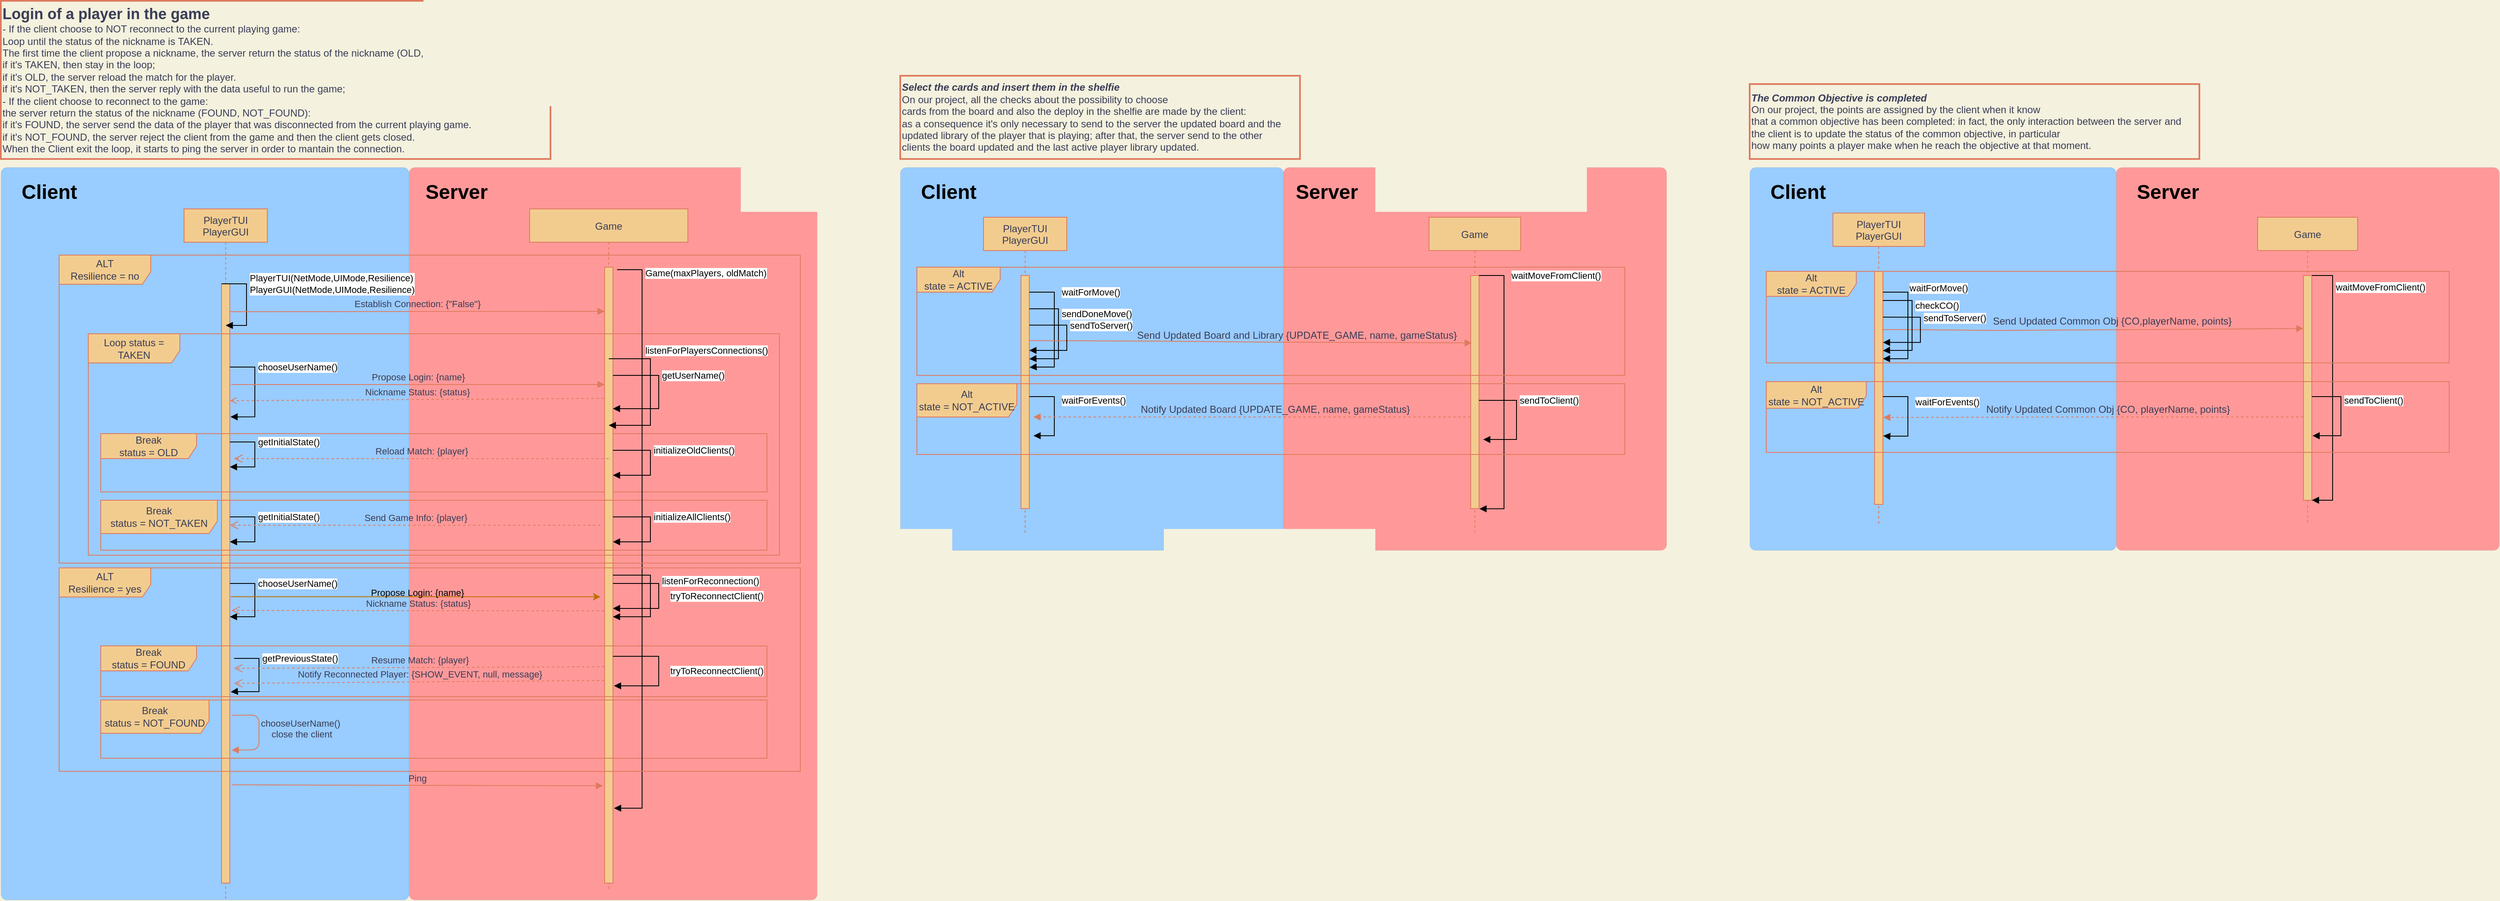 <mxfile version="20.8.16" type="device"><diagram id="kgpKYQtTHZ0yAKxKKP6v" name="Page-1"><mxGraphModel dx="1021" dy="600" grid="1" gridSize="10" guides="1" tooltips="1" connect="1" arrows="1" fold="1" page="1" pageScale="1" pageWidth="2000" pageHeight="1100" background="#F4F1DE" math="0" shadow="0"><root><mxCell id="0"/><mxCell id="1" parent="0"/><mxCell id="DIKwTeZklD__tIboTvKU-44" value="" style="rounded=1;whiteSpace=wrap;html=1;absoluteArcSize=1;arcSize=14;strokeWidth=0;fillColor=#FF9999;" parent="1" vertex="1"><mxGeometry x="2580" y="210" width="460" height="460" as="geometry"/></mxCell><mxCell id="DIKwTeZklD__tIboTvKU-43" value="" style="rounded=1;whiteSpace=wrap;html=1;absoluteArcSize=1;arcSize=14;strokeWidth=0;fillColor=#99CCFF;" parent="1" vertex="1"><mxGeometry x="2140" y="210" width="440" height="460" as="geometry"/></mxCell><mxCell id="DIKwTeZklD__tIboTvKU-39" value="" style="rounded=1;whiteSpace=wrap;html=1;absoluteArcSize=1;arcSize=14;strokeWidth=0;fillColor=#99CCFF;" parent="1" vertex="1"><mxGeometry x="1120" y="210" width="460" height="460" as="geometry"/></mxCell><mxCell id="DIKwTeZklD__tIboTvKU-40" value="" style="rounded=1;whiteSpace=wrap;html=1;absoluteArcSize=1;arcSize=14;strokeWidth=0;fillColor=#FF9999;" parent="1" vertex="1"><mxGeometry x="1580" y="210" width="460" height="460" as="geometry"/></mxCell><mxCell id="DIKwTeZklD__tIboTvKU-20" value="" style="rounded=1;whiteSpace=wrap;html=1;absoluteArcSize=1;arcSize=14;strokeWidth=0;fillColor=#FF9999;" parent="1" vertex="1"><mxGeometry x="530" y="210" width="490" height="880" as="geometry"/></mxCell><mxCell id="DIKwTeZklD__tIboTvKU-19" value="" style="rounded=1;whiteSpace=wrap;html=1;absoluteArcSize=1;arcSize=14;strokeWidth=0;fillColor=#99CCFF;" parent="1" vertex="1"><mxGeometry x="40" y="210" width="490" height="880" as="geometry"/></mxCell><mxCell id="3nuBFxr9cyL0pnOWT2aG-1" value="PlayerTUI&#10;PlayerGUI" style="shape=umlLifeline;perimeter=lifelinePerimeter;container=1;collapsible=0;recursiveResize=0;rounded=0;shadow=0;strokeWidth=1;labelBackgroundColor=none;fillColor=#F2CC8F;strokeColor=#E07A5F;fontColor=#393C56;" parent="1" vertex="1"><mxGeometry x="260" y="260" width="100" height="830" as="geometry"/></mxCell><mxCell id="3nuBFxr9cyL0pnOWT2aG-2" value="" style="points=[];perimeter=orthogonalPerimeter;rounded=0;shadow=0;strokeWidth=1;labelBackgroundColor=none;fillColor=#F2CC8F;strokeColor=#E07A5F;fontColor=#393C56;" parent="3nuBFxr9cyL0pnOWT2aG-1" vertex="1"><mxGeometry x="45" y="90" width="10" height="720" as="geometry"/></mxCell><mxCell id="DvWjEZ71yGDP0EpnaPY--21" value="PlayerTUI(NetMode,UIMode,Resilience)&lt;br&gt;PlayerGUI(NetMode,UIMode,Resilience)" style="edgeStyle=orthogonalEdgeStyle;html=1;align=left;spacingLeft=2;endArrow=block;rounded=0;" parent="3nuBFxr9cyL0pnOWT2aG-1" edge="1"><mxGeometry x="-0.428" relative="1" as="geometry"><mxPoint x="45" y="90" as="sourcePoint"/><Array as="points"><mxPoint x="45" y="90"/><mxPoint x="75" y="90"/><mxPoint x="75" y="140"/></Array><mxPoint x="50" y="140" as="targetPoint"/><mxPoint as="offset"/></mxGeometry></mxCell><mxCell id="DvWjEZ71yGDP0EpnaPY--23" value="chooseUserName()" style="edgeStyle=orthogonalEdgeStyle;html=1;align=left;spacingLeft=2;endArrow=block;rounded=0;entryX=1.077;entryY=0.222;entryDx=0;entryDy=0;entryPerimeter=0;" parent="3nuBFxr9cyL0pnOWT2aG-1" target="3nuBFxr9cyL0pnOWT2aG-2" edge="1"><mxGeometry x="-0.501" relative="1" as="geometry"><mxPoint x="55" y="190" as="sourcePoint"/><Array as="points"><mxPoint x="85" y="190"/><mxPoint x="85" y="250"/></Array><mxPoint x="60" y="210" as="targetPoint"/><mxPoint as="offset"/></mxGeometry></mxCell><mxCell id="DvWjEZ71yGDP0EpnaPY--28" value="getInitialState()" style="edgeStyle=orthogonalEdgeStyle;html=1;align=left;spacingLeft=2;endArrow=block;rounded=0;" parent="3nuBFxr9cyL0pnOWT2aG-1" edge="1"><mxGeometry x="-0.333" relative="1" as="geometry"><mxPoint x="55" y="280" as="sourcePoint"/><Array as="points"><mxPoint x="85" y="280"/><mxPoint x="85" y="310"/><mxPoint x="55" y="310"/></Array><mxPoint x="55" y="310" as="targetPoint"/><mxPoint as="offset"/></mxGeometry></mxCell><mxCell id="DvWjEZ71yGDP0EpnaPY--29" value="getInitialState()" style="edgeStyle=orthogonalEdgeStyle;html=1;align=left;spacingLeft=2;endArrow=block;rounded=0;" parent="3nuBFxr9cyL0pnOWT2aG-1" edge="1"><mxGeometry x="-0.333" relative="1" as="geometry"><mxPoint x="55" y="370" as="sourcePoint"/><Array as="points"><mxPoint x="85" y="370"/><mxPoint x="85" y="400"/><mxPoint x="55" y="400"/></Array><mxPoint x="55" y="400" as="targetPoint"/><mxPoint as="offset"/></mxGeometry></mxCell><mxCell id="DvWjEZ71yGDP0EpnaPY--30" value="chooseUserName()" style="edgeStyle=orthogonalEdgeStyle;html=1;align=left;spacingLeft=2;endArrow=block;rounded=0;" parent="3nuBFxr9cyL0pnOWT2aG-1" edge="1" target="3nuBFxr9cyL0pnOWT2aG-2"><mxGeometry x="-0.401" relative="1" as="geometry"><mxPoint x="55.04" y="450" as="sourcePoint"/><Array as="points"><mxPoint x="85" y="450"/><mxPoint x="85" y="490"/></Array><mxPoint x="55.04" y="480" as="targetPoint"/><mxPoint as="offset"/></mxGeometry></mxCell><mxCell id="DIKwTeZklD__tIboTvKU-37" value="chooseUserName()&#10; close the client" style="verticalAlign=bottom;endArrow=block;shadow=0;strokeWidth=1;labelBackgroundColor=none;strokeColor=#E07A5F;fontColor=#393C56;entryX=1.213;entryY=0.778;entryDx=0;entryDy=0;entryPerimeter=0;exitX=1.267;exitY=0.72;exitDx=0;exitDy=0;exitPerimeter=0;" parent="3nuBFxr9cyL0pnOWT2aG-1" source="3nuBFxr9cyL0pnOWT2aG-2" target="3nuBFxr9cyL0pnOWT2aG-2" edge="1"><mxGeometry x="0.2" y="50" relative="1" as="geometry"><mxPoint x="55" y="560" as="sourcePoint"/><mxPoint x="505" y="560" as="targetPoint"/><Array as="points"><mxPoint x="90" y="608"/><mxPoint x="90" y="650"/></Array><mxPoint as="offset"/></mxGeometry></mxCell><mxCell id="piRzlWC6sFXSqPDnS5Rc-24" value="getPreviousState()" style="edgeStyle=orthogonalEdgeStyle;html=1;align=left;spacingLeft=2;endArrow=block;rounded=0;entryX=1.107;entryY=0.681;entryDx=0;entryDy=0;entryPerimeter=0;" parent="3nuBFxr9cyL0pnOWT2aG-1" edge="1" target="3nuBFxr9cyL0pnOWT2aG-2"><mxGeometry x="-0.424" relative="1" as="geometry"><mxPoint x="60.08" y="540" as="sourcePoint"/><Array as="points"><mxPoint x="90" y="540"/><mxPoint x="90" y="580"/><mxPoint x="60" y="580"/></Array><mxPoint x="60" y="580" as="targetPoint"/><mxPoint as="offset"/></mxGeometry></mxCell><mxCell id="xd97Cj7OGT5LDfM5PxOL-36" value="Break&lt;br&gt;status = OLD" style="shape=umlFrame;whiteSpace=wrap;html=1;fillStyle=auto;fillColor=#F2CC8F;width=115;height=30;swimlaneFillColor=none;labelBackgroundColor=none;strokeColor=#E07A5F;fontColor=#393C56;" parent="1" vertex="1"><mxGeometry x="160" y="530" width="800" height="70" as="geometry"/></mxCell><mxCell id="3nuBFxr9cyL0pnOWT2aG-5" value="Game" style="shape=umlLifeline;perimeter=lifelinePerimeter;container=1;collapsible=0;recursiveResize=0;rounded=0;shadow=0;strokeWidth=1;labelBackgroundColor=none;fillColor=#F2CC8F;strokeColor=#E07A5F;fontColor=#393C56;" parent="1" vertex="1"><mxGeometry x="675" y="260" width="190" height="820" as="geometry"/></mxCell><mxCell id="3nuBFxr9cyL0pnOWT2aG-6" value="" style="points=[];perimeter=orthogonalPerimeter;rounded=0;shadow=0;strokeWidth=1;labelBackgroundColor=none;fillColor=#F2CC8F;strokeColor=#E07A5F;fontColor=#393C56;" parent="3nuBFxr9cyL0pnOWT2aG-5" vertex="1"><mxGeometry x="90" y="70" width="10" height="740" as="geometry"/></mxCell><mxCell id="DvWjEZ71yGDP0EpnaPY--26" value="getUserName()" style="edgeStyle=orthogonalEdgeStyle;html=1;align=left;spacingLeft=2;endArrow=block;rounded=0;entryX=1;entryY=0.286;entryDx=0;entryDy=0;entryPerimeter=0;" parent="3nuBFxr9cyL0pnOWT2aG-5" edge="1"><mxGeometry x="-0.267" relative="1" as="geometry"><mxPoint x="100" y="200" as="sourcePoint"/><Array as="points"><mxPoint x="155" y="200"/><mxPoint x="155" y="240"/></Array><mxPoint x="100" y="239.95" as="targetPoint"/><mxPoint as="offset"/></mxGeometry></mxCell><mxCell id="DvWjEZ71yGDP0EpnaPY--32" value="initializeOldClients()" style="edgeStyle=orthogonalEdgeStyle;html=1;align=left;spacingLeft=2;endArrow=block;rounded=0;" parent="3nuBFxr9cyL0pnOWT2aG-5" edge="1"><mxGeometry x="-0.25" relative="1" as="geometry"><mxPoint x="100" y="290" as="sourcePoint"/><Array as="points"><mxPoint x="145" y="290"/><mxPoint x="145" y="320"/></Array><mxPoint x="100" y="320" as="targetPoint"/><mxPoint as="offset"/></mxGeometry></mxCell><mxCell id="DvWjEZ71yGDP0EpnaPY--33" value="initializeAllClients()" style="edgeStyle=orthogonalEdgeStyle;html=1;align=left;spacingLeft=2;endArrow=block;rounded=0;" parent="3nuBFxr9cyL0pnOWT2aG-5" edge="1"><mxGeometry x="-0.25" relative="1" as="geometry"><mxPoint x="100.0" y="370" as="sourcePoint"/><Array as="points"><mxPoint x="145" y="370"/><mxPoint x="145" y="400"/></Array><mxPoint x="100.0" y="400" as="targetPoint"/><mxPoint as="offset"/></mxGeometry></mxCell><mxCell id="DvWjEZ71yGDP0EpnaPY--36" value="listenForReconnection()" style="edgeStyle=orthogonalEdgeStyle;html=1;align=left;spacingLeft=2;endArrow=block;rounded=0;" parent="3nuBFxr9cyL0pnOWT2aG-5" edge="1"><mxGeometry x="-0.267" y="10" relative="1" as="geometry"><mxPoint x="100" y="440" as="sourcePoint"/><Array as="points"><mxPoint x="100" y="440"/><mxPoint x="145" y="440"/><mxPoint x="145" y="490"/></Array><mxPoint x="100" y="490" as="targetPoint"/><mxPoint as="offset"/></mxGeometry></mxCell><mxCell id="DvWjEZ71yGDP0EpnaPY--37" value="tryToReconnectClient()" style="edgeStyle=orthogonalEdgeStyle;html=1;align=left;spacingLeft=2;endArrow=block;rounded=0;entryX=1;entryY=0.286;entryDx=0;entryDy=0;entryPerimeter=0;" parent="3nuBFxr9cyL0pnOWT2aG-5" edge="1"><mxGeometry x="-0.0" y="10" relative="1" as="geometry"><mxPoint x="100" y="450" as="sourcePoint"/><Array as="points"><mxPoint x="100" y="450"/><mxPoint x="155" y="450"/><mxPoint x="155" y="480"/></Array><mxPoint x="100.0" y="479.95" as="targetPoint"/><mxPoint as="offset"/></mxGeometry></mxCell><mxCell id="xd97Cj7OGT5LDfM5PxOL-41" value="Send Game Info: {player}" style="html=1;verticalAlign=bottom;endArrow=open;dashed=1;endSize=8;rounded=0;labelBackgroundColor=none;strokeColor=#E07A5F;fontColor=#393C56;" parent="1" target="3nuBFxr9cyL0pnOWT2aG-2" edge="1"><mxGeometry x="-0.001" relative="1" as="geometry"><mxPoint x="760" y="640" as="sourcePoint"/><mxPoint x="320" y="640" as="targetPoint"/><mxPoint as="offset"/></mxGeometry></mxCell><mxCell id="xd97Cj7OGT5LDfM5PxOL-49" value="PlayerTUI&#10;PlayerGUI" style="shape=umlLifeline;perimeter=lifelinePerimeter;container=1;collapsible=0;recursiveResize=0;rounded=0;shadow=0;strokeWidth=1;labelBackgroundColor=none;fillColor=#F2CC8F;strokeColor=#E07A5F;fontColor=#393C56;" parent="1" vertex="1"><mxGeometry x="1220" y="270" width="100" height="380" as="geometry"/></mxCell><mxCell id="12" value="" style="points=[];perimeter=orthogonalPerimeter;rounded=0;shadow=0;strokeWidth=1;labelBackgroundColor=none;fillColor=#F2CC8F;strokeColor=#E07A5F;fontColor=#393C56;" parent="xd97Cj7OGT5LDfM5PxOL-49" vertex="1"><mxGeometry x="45" y="70" width="10" height="280" as="geometry"/></mxCell><mxCell id="DvWjEZ71yGDP0EpnaPY--43" value="waitForMove()" style="edgeStyle=orthogonalEdgeStyle;html=1;align=left;spacingLeft=2;endArrow=block;rounded=0;entryX=1.023;entryY=0.394;entryDx=0;entryDy=0;entryPerimeter=0;" parent="xd97Cj7OGT5LDfM5PxOL-49" target="12" edge="1"><mxGeometry x="-0.599" y="5" relative="1" as="geometry"><mxPoint x="55" y="90" as="sourcePoint"/><Array as="points"><mxPoint x="85" y="90"/><mxPoint x="85" y="180"/><mxPoint x="60" y="180"/></Array><mxPoint x="60" y="160" as="targetPoint"/><mxPoint as="offset"/></mxGeometry></mxCell><mxCell id="DvWjEZ71yGDP0EpnaPY--47" value="sendDoneMove()" style="edgeStyle=orthogonalEdgeStyle;html=1;align=left;spacingLeft=2;endArrow=block;rounded=0;entryX=1;entryY=0.358;entryDx=0;entryDy=0;entryPerimeter=0;" parent="xd97Cj7OGT5LDfM5PxOL-49" target="12" edge="1"><mxGeometry x="-0.375" relative="1" as="geometry"><mxPoint x="55" y="110.0" as="sourcePoint"/><Array as="points"><mxPoint x="90" y="110"/><mxPoint x="90" y="170"/><mxPoint x="60" y="170"/></Array><mxPoint x="60" y="157" as="targetPoint"/><mxPoint as="offset"/></mxGeometry></mxCell><mxCell id="DvWjEZ71yGDP0EpnaPY--44" value="waitForEvents()" style="edgeStyle=orthogonalEdgeStyle;html=1;align=left;spacingLeft=2;endArrow=block;rounded=0;" parent="xd97Cj7OGT5LDfM5PxOL-49" edge="1"><mxGeometry x="-0.323" y="5" relative="1" as="geometry"><mxPoint x="55" y="215.5" as="sourcePoint"/><Array as="points"><mxPoint x="85" y="215.5"/><mxPoint x="85" y="262.5"/><mxPoint x="60" y="262.5"/></Array><mxPoint x="60" y="262.5" as="targetPoint"/><mxPoint as="offset"/></mxGeometry></mxCell><mxCell id="xd97Cj7OGT5LDfM5PxOL-52" value="Game" style="shape=umlLifeline;perimeter=lifelinePerimeter;container=1;collapsible=0;recursiveResize=0;rounded=0;shadow=0;strokeWidth=1;labelBackgroundColor=none;fillColor=#F2CC8F;strokeColor=#E07A5F;fontColor=#393C56;" parent="1" vertex="1"><mxGeometry x="1755" y="270" width="110" height="380" as="geometry"/></mxCell><mxCell id="15" value="" style="points=[];perimeter=orthogonalPerimeter;rounded=0;shadow=0;strokeWidth=1;labelBackgroundColor=none;fillColor=#F2CC8F;strokeColor=#E07A5F;fontColor=#393C56;" parent="xd97Cj7OGT5LDfM5PxOL-52" vertex="1"><mxGeometry x="50" y="70" width="10" height="280" as="geometry"/></mxCell><mxCell id="DvWjEZ71yGDP0EpnaPY--45" value="waitMoveFromClient()" style="edgeStyle=orthogonalEdgeStyle;html=1;align=left;spacingLeft=2;endArrow=block;rounded=0;entryX=1.052;entryY=1.001;entryDx=0;entryDy=0;entryPerimeter=0;" parent="xd97Cj7OGT5LDfM5PxOL-52" target="15" edge="1"><mxGeometry x="-0.823" y="5" relative="1" as="geometry"><mxPoint x="60" y="70" as="sourcePoint"/><Array as="points"><mxPoint x="90" y="70"/><mxPoint x="90" y="350"/></Array><mxPoint x="65" y="160" as="targetPoint"/><mxPoint as="offset"/></mxGeometry></mxCell><mxCell id="DvWjEZ71yGDP0EpnaPY--46" value="sendToClient()" style="edgeStyle=orthogonalEdgeStyle;html=1;align=left;spacingLeft=2;endArrow=block;rounded=0;" parent="xd97Cj7OGT5LDfM5PxOL-52" edge="1"><mxGeometry x="-0.318" relative="1" as="geometry"><mxPoint x="60" y="220.02" as="sourcePoint"/><Array as="points"><mxPoint x="105" y="220"/><mxPoint x="105" y="267"/></Array><mxPoint x="65" y="267.02" as="targetPoint"/><mxPoint as="offset"/></mxGeometry></mxCell><mxCell id="xd97Cj7OGT5LDfM5PxOL-73" value="PlayerTUI&#10;PlayerGUI" style="shape=umlLifeline;perimeter=lifelinePerimeter;container=1;collapsible=0;recursiveResize=0;rounded=0;shadow=0;strokeWidth=1;labelBackgroundColor=none;fillColor=#F2CC8F;strokeColor=#E07A5F;fontColor=#393C56;size=40;" parent="1" vertex="1"><mxGeometry x="2240" y="265" width="110" height="375" as="geometry"/></mxCell><mxCell id="xd97Cj7OGT5LDfM5PxOL-74" value="" style="points=[];perimeter=orthogonalPerimeter;rounded=0;shadow=0;strokeWidth=1;labelBackgroundColor=none;fillColor=#F2CC8F;strokeColor=#E07A5F;fontColor=#393C56;" parent="xd97Cj7OGT5LDfM5PxOL-73" vertex="1"><mxGeometry x="50" y="70" width="10" height="280" as="geometry"/></mxCell><mxCell id="WfIC341H3JlA9D3DnRTq-14" value="" style="verticalAlign=bottom;endArrow=block;shadow=0;strokeWidth=1;labelBackgroundColor=none;strokeColor=#E07A5F;fontColor=#393C56;entryX=0;entryY=0.236;entryDx=0;entryDy=0;entryPerimeter=0;" parent="xd97Cj7OGT5LDfM5PxOL-73" target="xd97Cj7OGT5LDfM5PxOL-76" edge="1"><mxGeometry x="-0.009" y="-30" relative="1" as="geometry"><mxPoint x="59" y="140" as="sourcePoint"/><mxPoint x="360" y="141" as="targetPoint"/><Array as="points"><mxPoint x="94" y="140"/><mxPoint x="194" y="141"/></Array><mxPoint as="offset"/></mxGeometry></mxCell><mxCell id="DvWjEZ71yGDP0EpnaPY--53" value="waitForMove()" style="edgeStyle=orthogonalEdgeStyle;html=1;align=left;spacingLeft=2;endArrow=block;rounded=0;" parent="xd97Cj7OGT5LDfM5PxOL-73" edge="1"><mxGeometry x="-0.599" y="5" relative="1" as="geometry"><mxPoint x="60" y="95.0" as="sourcePoint"/><Array as="points"><mxPoint x="90" y="95"/><mxPoint x="90" y="175"/><mxPoint x="60" y="175"/></Array><mxPoint x="60" y="175" as="targetPoint"/><mxPoint as="offset"/></mxGeometry></mxCell><mxCell id="DvWjEZ71yGDP0EpnaPY--54" value="checkCO()" style="edgeStyle=orthogonalEdgeStyle;html=1;align=left;spacingLeft=2;endArrow=block;rounded=0;entryX=1;entryY=0.358;entryDx=0;entryDy=0;entryPerimeter=0;" parent="xd97Cj7OGT5LDfM5PxOL-73" edge="1"><mxGeometry x="-0.375" relative="1" as="geometry"><mxPoint x="60" y="105.0" as="sourcePoint"/><Array as="points"><mxPoint x="95" y="105"/><mxPoint x="95" y="165"/><mxPoint x="65" y="165"/></Array><mxPoint x="60" y="165.24" as="targetPoint"/><mxPoint as="offset"/></mxGeometry></mxCell><mxCell id="xd97Cj7OGT5LDfM5PxOL-75" value="Game" style="shape=umlLifeline;perimeter=lifelinePerimeter;container=1;collapsible=0;recursiveResize=0;rounded=0;shadow=0;strokeWidth=1;labelBackgroundColor=none;fillColor=#F2CC8F;strokeColor=#E07A5F;fontColor=#393C56;" parent="1" vertex="1"><mxGeometry x="2750" y="270" width="120" height="370" as="geometry"/></mxCell><mxCell id="xd97Cj7OGT5LDfM5PxOL-76" value="" style="points=[];perimeter=orthogonalPerimeter;rounded=0;shadow=0;strokeWidth=1;labelBackgroundColor=none;fillColor=#F2CC8F;strokeColor=#E07A5F;fontColor=#393C56;" parent="xd97Cj7OGT5LDfM5PxOL-75" vertex="1"><mxGeometry x="55" y="70" width="10" height="270" as="geometry"/></mxCell><mxCell id="DvWjEZ71yGDP0EpnaPY--58" value="sendToClient()" style="edgeStyle=orthogonalEdgeStyle;html=1;align=left;spacingLeft=2;endArrow=block;rounded=0;entryX=1.086;entryY=0.713;entryDx=0;entryDy=0;entryPerimeter=0;" parent="xd97Cj7OGT5LDfM5PxOL-75" target="xd97Cj7OGT5LDfM5PxOL-76" edge="1"><mxGeometry x="-0.318" relative="1" as="geometry"><mxPoint x="65.0" y="215.52" as="sourcePoint"/><Array as="points"><mxPoint x="100" y="216"/><mxPoint x="100" y="262"/></Array><mxPoint x="70.0" y="262.52" as="targetPoint"/><mxPoint as="offset"/></mxGeometry></mxCell><mxCell id="DvWjEZ71yGDP0EpnaPY--56" value="waitMoveFromClient()" style="edgeStyle=orthogonalEdgeStyle;html=1;align=left;spacingLeft=2;endArrow=block;rounded=0;exitX=1.013;exitY=0;exitDx=0;exitDy=0;exitPerimeter=0;entryX=1.013;entryY=1;entryDx=0;entryDy=0;entryPerimeter=0;" parent="xd97Cj7OGT5LDfM5PxOL-75" source="xd97Cj7OGT5LDfM5PxOL-76" target="xd97Cj7OGT5LDfM5PxOL-76" edge="1"><mxGeometry x="-0.758" relative="1" as="geometry"><mxPoint x="70" y="70.0" as="sourcePoint"/><Array as="points"><mxPoint x="90" y="70"/><mxPoint x="90" y="340"/></Array><mxPoint x="70" y="340" as="targetPoint"/><mxPoint as="offset"/></mxGeometry></mxCell><mxCell id="3" value="&lt;div style=&quot;&quot;&gt;&lt;div&gt;&lt;b&gt;&lt;font style=&quot;font-size: 18px;&quot;&gt;Login of a player in the game&lt;/font&gt;&lt;/b&gt;&lt;/div&gt;&lt;div&gt;- If the client choose to NOT reconnect to the current playing game:&lt;/div&gt;&lt;div&gt;&lt;span style=&quot;&quot;&gt;&#9;&lt;/span&gt;Loop until the status of the nickname is TAKEN.&lt;/div&gt;&lt;div&gt;&lt;span style=&quot;&quot;&gt;&#9;&lt;/span&gt;The first time the client propose a nickname, the server return the status of the nickname (OLD, TAKEN, NOT_TAKEN):&amp;nbsp;&lt;/div&gt;&lt;div&gt;&lt;span style=&quot;&quot;&gt;&#9;&lt;/span&gt;if it's TAKEN, then stay in the loop;&lt;/div&gt;&lt;div&gt;if it's OLD, the server reload the match for the player.&lt;br&gt;&lt;/div&gt;&lt;div&gt;&lt;span style=&quot;&quot;&gt;&#9;&lt;/span&gt;if it's NOT_TAKEN, then the server reply with the data useful to run the game;&amp;nbsp;&lt;/div&gt;&lt;div&gt;- If the client choose to reconnect to the game:&lt;br&gt;&lt;/div&gt;&lt;div&gt;the server return the status of the nickname (FOUND, NOT_FOUND):&amp;nbsp;&lt;br&gt;&lt;/div&gt;&lt;div&gt;&lt;span style=&quot;&quot;&gt;&#9;&lt;/span&gt;&lt;/div&gt;&lt;div&gt;if it's FOUND, the server send the data of the player that was disconnected from the current playing game.&lt;/div&gt;&lt;div&gt;if it's NOT_FOUND, the server reject the client from the game and then the client gets closed.&lt;/div&gt;&lt;div style=&quot;&quot;&gt;When the Client exit the loop, it starts to ping the server in order to mantain the connection.&lt;/div&gt;&lt;/div&gt;" style="text;html=1;align=left;verticalAlign=middle;resizable=0;points=[];autosize=1;strokeColor=#E07A5F;fillColor=none;strokeWidth=2;labelBackgroundColor=none;fontColor=#393C56;" parent="1" vertex="1"><mxGeometry x="40" y="10" width="660" height="190" as="geometry"/></mxCell><mxCell id="10" value="&lt;div&gt;&lt;b&gt;&lt;i&gt;Select the cards and insert them in the shelfie&lt;/i&gt;&lt;/b&gt;&lt;/div&gt;&lt;div&gt;On our project, all the checks about the possibility to choose&amp;nbsp;&lt;/div&gt;&lt;div style=&quot;&quot;&gt;cards from the board and also the deploy in the shelfie are made by the client:&amp;nbsp;&lt;/div&gt;&lt;div&gt;as a consequence it's only necessary to send to the server the updated board and the&amp;nbsp;&lt;/div&gt;&lt;div&gt;updated library of the player that is playing; after that, the server send to the other&amp;nbsp;&lt;/div&gt;&lt;div&gt;clients the board updated and the last active player library updated.&lt;/div&gt;" style="text;html=1;align=left;verticalAlign=middle;resizable=0;points=[];autosize=1;strokeColor=#E07A5F;fillColor=none;strokeWidth=2;labelBackgroundColor=none;fontColor=#393C56;" parent="1" vertex="1"><mxGeometry x="1120" y="100" width="480" height="100" as="geometry"/></mxCell><mxCell id="11" value="&lt;div&gt;&lt;b&gt;&lt;i&gt;The Common Objective is completed&lt;/i&gt;&lt;/b&gt;&lt;/div&gt;&lt;div style=&quot;&quot;&gt;On our project, the points are assigned by the client when it know&amp;nbsp;&lt;/div&gt;&lt;div&gt;that a common objective has been completed: in fact, the only interaction between the server and&amp;nbsp;&lt;/div&gt;&lt;div&gt;the client is to update the status of the common objective, in particular&amp;nbsp;&lt;/div&gt;&lt;div&gt;how many points a player make when he reach the objective at that moment.&lt;/div&gt;" style="text;html=1;align=left;verticalAlign=middle;resizable=0;points=[];autosize=1;strokeColor=#E07A5F;fillColor=none;strokeWidth=2;labelBackgroundColor=none;fontColor=#393C56;" parent="1" vertex="1"><mxGeometry x="2140" y="110" width="540" height="90" as="geometry"/></mxCell><mxCell id="xd97Cj7OGT5LDfM5PxOL-46" value="Reload Match: {player}" style="html=1;verticalAlign=bottom;endArrow=open;dashed=1;endSize=8;rounded=0;labelBackgroundColor=none;strokeColor=#E07A5F;fontColor=#393C56;" parent="1" edge="1"><mxGeometry x="-0.001" relative="1" as="geometry"><mxPoint x="770" y="560" as="sourcePoint"/><mxPoint x="320" y="560" as="targetPoint"/><mxPoint as="offset"/></mxGeometry></mxCell><mxCell id="xd97Cj7OGT5LDfM5PxOL-19" value="Propose Login: {name}" style="html=1;verticalAlign=bottom;endArrow=block;rounded=0;labelBackgroundColor=none;strokeColor=#E07A5F;fontColor=#393C56;exitX=1.174;exitY=0.168;exitDx=0;exitDy=0;exitPerimeter=0;" parent="1" source="3nuBFxr9cyL0pnOWT2aG-2" target="3nuBFxr9cyL0pnOWT2aG-6" edge="1"><mxGeometry width="80" relative="1" as="geometry"><mxPoint x="425" y="450" as="sourcePoint"/><mxPoint x="510" y="450" as="targetPoint"/><mxPoint as="offset"/></mxGeometry></mxCell><mxCell id="WfIC341H3JlA9D3DnRTq-11" value="" style="verticalAlign=bottom;endArrow=block;shadow=0;strokeWidth=1;labelBackgroundColor=none;strokeColor=#E07A5F;fontColor=#393C56;dashed=1;entryX=1.033;entryY=0.627;entryDx=0;entryDy=0;entryPerimeter=0;" parent="1" source="xd97Cj7OGT5LDfM5PxOL-76" target="xd97Cj7OGT5LDfM5PxOL-74" edge="1"><mxGeometry x="1" y="-180" relative="1" as="geometry"><mxPoint x="2630" y="510" as="sourcePoint"/><mxPoint x="2420" y="510" as="targetPoint"/><Array as="points"><mxPoint x="2508" y="510"/></Array><mxPoint x="174" y="-131" as="offset"/></mxGeometry></mxCell><mxCell id="WfIC341H3JlA9D3DnRTq-16" value="Send Updated Common Obj {CO,playerName, points}" style="text;html=1;align=center;verticalAlign=middle;resizable=0;points=[];autosize=1;strokeColor=none;fillColor=none;fontColor=#393C56;" parent="1" vertex="1"><mxGeometry x="2420" y="380" width="310" height="30" as="geometry"/></mxCell><mxCell id="WfIC341H3JlA9D3DnRTq-13" value="Notify Updated Common Obj {CO, playerName, points}" style="text;html=1;align=center;verticalAlign=middle;resizable=0;points=[];autosize=1;strokeColor=none;fillColor=none;fontColor=#393C56;" parent="1" vertex="1"><mxGeometry x="2410" y="485.5" width="320" height="30" as="geometry"/></mxCell><mxCell id="WfIC341H3JlA9D3DnRTq-15" value="Alt&lt;br&gt;state = ACTIVE" style="shape=umlFrame;whiteSpace=wrap;html=1;strokeColor=#E07A5F;fontColor=#393C56;fillColor=#F2CC8F;width=108;height=30;" parent="1" vertex="1"><mxGeometry x="2160" y="335" width="820" height="110" as="geometry"/></mxCell><mxCell id="13" value="" style="verticalAlign=bottom;endArrow=block;shadow=0;strokeWidth=1;labelBackgroundColor=none;strokeColor=#E07A5F;fontColor=#393C56;exitX=1;exitY=0.247;exitDx=0;exitDy=0;exitPerimeter=0;entryX=0.133;entryY=0.257;entryDx=0;entryDy=0;entryPerimeter=0;" parent="1" edge="1"><mxGeometry x="-0.009" y="-30" relative="1" as="geometry"><mxPoint x="1275" y="418.16" as="sourcePoint"/><mxPoint x="1806.33" y="420.96" as="targetPoint"/><Array as="points"><mxPoint x="1454" y="419"/><mxPoint x="1554" y="420"/></Array><mxPoint as="offset"/></mxGeometry></mxCell><mxCell id="16" value="" style="verticalAlign=bottom;endArrow=block;shadow=0;strokeWidth=1;labelBackgroundColor=none;strokeColor=#E07A5F;fontColor=#393C56;dashed=1;entryX=1.5;entryY=0.607;entryDx=0;entryDy=0;entryPerimeter=0;" parent="1" source="15" target="12" edge="1"><mxGeometry x="1" y="-180" relative="1" as="geometry"><mxPoint x="1630" y="510" as="sourcePoint"/><mxPoint x="1420" y="510" as="targetPoint"/><Array as="points"><mxPoint x="1508" y="510"/></Array><mxPoint x="174" y="-131" as="offset"/></mxGeometry></mxCell><mxCell id="17" value="Send Updated Board and Library {UPDATE_GAME, name, gameStatus}" style="text;html=1;align=center;verticalAlign=middle;resizable=0;points=[];autosize=1;strokeColor=none;fillColor=none;fontColor=#393C56;" parent="1" vertex="1"><mxGeometry x="1391" y="397" width="410" height="30" as="geometry"/></mxCell><mxCell id="xd97Cj7OGT5LDfM5PxOL-17" value="Loop status = TAKEN" style="shape=umlFrame;whiteSpace=wrap;html=1;width=110;height=35;labelBackgroundColor=none;fillColor=#F2CC8F;strokeColor=#E07A5F;fontColor=#393C56;" parent="1" vertex="1"><mxGeometry x="145" y="410" width="830" height="266" as="geometry"/></mxCell><mxCell id="18" value="Notify Updated Board {UPDATE_GAME, name, gameStatus}" style="text;html=1;align=center;verticalAlign=middle;resizable=0;points=[];autosize=1;strokeColor=none;fillColor=none;fontColor=#393C56;" parent="1" vertex="1"><mxGeometry x="1395" y="485.5" width="350" height="30" as="geometry"/></mxCell><mxCell id="19" value="Alt&lt;br&gt;state = ACTIVE" style="shape=umlFrame;whiteSpace=wrap;html=1;strokeColor=#E07A5F;fontColor=#393C56;fillColor=#F2CC8F;width=100;height=30;" parent="1" vertex="1"><mxGeometry x="1140" y="330" width="850" height="130" as="geometry"/></mxCell><mxCell id="DIKwTeZklD__tIboTvKU-22" value="&lt;h1&gt;Client&lt;/h1&gt;" style="text;html=1;strokeColor=none;fillColor=none;spacing=5;spacingTop=-20;whiteSpace=wrap;overflow=hidden;rounded=0;" parent="1" vertex="1"><mxGeometry x="60" y="220" width="90" height="40" as="geometry"/></mxCell><mxCell id="DIKwTeZklD__tIboTvKU-23" value="&lt;h1&gt;Server&lt;/h1&gt;" style="text;html=1;strokeColor=none;fillColor=none;spacing=5;spacingTop=-20;whiteSpace=wrap;overflow=hidden;rounded=0;" parent="1" vertex="1"><mxGeometry x="545" y="220" width="90" height="40" as="geometry"/></mxCell><mxCell id="xd97Cj7OGT5LDfM5PxOL-20" value="Nickname Status: {status}" style="html=1;verticalAlign=bottom;endArrow=open;rounded=0;dashed=1;endFill=0;labelBackgroundColor=none;strokeColor=#E07A5F;fontColor=#393C56;entryX=1;entryY=0.195;entryDx=0;entryDy=0;entryPerimeter=0;exitX=-0.096;exitY=0.213;exitDx=0;exitDy=0;exitPerimeter=0;" parent="1" source="3nuBFxr9cyL0pnOWT2aG-6" target="3nuBFxr9cyL0pnOWT2aG-2" edge="1"><mxGeometry width="80" relative="1" as="geometry"><mxPoint x="610" y="480" as="sourcePoint"/><mxPoint x="545" y="480" as="targetPoint"/></mxGeometry></mxCell><mxCell id="xd97Cj7OGT5LDfM5PxOL-23" value="Break&lt;br&gt;status = NOT_TAKEN" style="shape=umlFrame;whiteSpace=wrap;html=1;width=140;height=40;labelBackgroundColor=none;fillColor=#F2CC8F;strokeColor=#E07A5F;fontColor=#393C56;" parent="1" vertex="1"><mxGeometry x="160" y="610" width="800" height="60" as="geometry"/></mxCell><mxCell id="xd97Cj7OGT5LDfM5PxOL-47" value="Ping" style="html=1;verticalAlign=bottom;endArrow=block;rounded=0;labelBackgroundColor=none;strokeColor=#E07A5F;fontColor=#393C56;exitX=1.222;exitY=0.836;exitDx=0;exitDy=0;exitPerimeter=0;entryX=-0.187;entryY=0.842;entryDx=0;entryDy=0;entryPerimeter=0;" parent="1" source="3nuBFxr9cyL0pnOWT2aG-2" target="3nuBFxr9cyL0pnOWT2aG-6" edge="1"><mxGeometry width="80" relative="1" as="geometry"><mxPoint x="315" y="730" as="sourcePoint"/><mxPoint x="760" y="849" as="targetPoint"/></mxGeometry></mxCell><mxCell id="DIKwTeZklD__tIboTvKU-26" value="Break&lt;br&gt;status = FOUND" style="shape=umlFrame;whiteSpace=wrap;html=1;fillStyle=auto;fillColor=#F2CC8F;width=115;height=30;swimlaneFillColor=none;labelBackgroundColor=none;strokeColor=#E07A5F;fontColor=#393C56;" parent="1" vertex="1"><mxGeometry x="160" y="785" width="800" height="61" as="geometry"/></mxCell><mxCell id="DIKwTeZklD__tIboTvKU-27" value="Nickname Status: {status}" style="html=1;verticalAlign=bottom;endArrow=open;dashed=1;endSize=8;rounded=0;exitX=-0.071;exitY=0.558;exitDx=0;exitDy=0;exitPerimeter=0;labelBackgroundColor=none;strokeColor=#E07A5F;fontColor=#393C56;entryX=1.2;entryY=0.545;entryDx=0;entryDy=0;entryPerimeter=0;" parent="1" edge="1" target="3nuBFxr9cyL0pnOWT2aG-2" source="3nuBFxr9cyL0pnOWT2aG-6"><mxGeometry x="-0.001" relative="1" as="geometry"><mxPoint x="759.82" y="720" as="sourcePoint"/><mxPoint x="320" y="730" as="targetPoint"/><mxPoint as="offset"/></mxGeometry></mxCell><mxCell id="DIKwTeZklD__tIboTvKU-29" value="Break&lt;br&gt;status = NOT_FOUND" style="shape=umlFrame;whiteSpace=wrap;html=1;fillStyle=auto;fillColor=#F2CC8F;width=130;height=40;swimlaneFillColor=none;labelBackgroundColor=none;strokeColor=#E07A5F;fontColor=#393C56;" parent="1" vertex="1"><mxGeometry x="160" y="850" width="800" height="70" as="geometry"/></mxCell><mxCell id="DIKwTeZklD__tIboTvKU-41" value="&lt;h1&gt;Client&lt;/h1&gt;" style="text;html=1;strokeColor=none;fillColor=none;spacing=5;spacingTop=-20;whiteSpace=wrap;overflow=hidden;rounded=0;" parent="1" vertex="1"><mxGeometry x="1140" y="220" width="90" height="40" as="geometry"/></mxCell><mxCell id="DIKwTeZklD__tIboTvKU-42" value="&lt;h1&gt;Server&lt;/h1&gt;" style="text;html=1;strokeColor=none;fillColor=none;spacing=5;spacingTop=-20;whiteSpace=wrap;overflow=hidden;rounded=0;" parent="1" vertex="1"><mxGeometry x="1590" y="220" width="90" height="40" as="geometry"/></mxCell><mxCell id="DIKwTeZklD__tIboTvKU-45" value="&lt;h1&gt;Client&lt;/h1&gt;" style="text;html=1;strokeColor=none;fillColor=none;spacing=5;spacingTop=-20;whiteSpace=wrap;overflow=hidden;rounded=0;" parent="1" vertex="1"><mxGeometry x="2160" y="220" width="90" height="40" as="geometry"/></mxCell><mxCell id="DIKwTeZklD__tIboTvKU-46" value="&lt;h1&gt;Server&lt;/h1&gt;" style="text;html=1;strokeColor=none;fillColor=none;spacing=5;spacingTop=-20;whiteSpace=wrap;overflow=hidden;rounded=0;" parent="1" vertex="1"><mxGeometry x="2600" y="220" width="90" height="40" as="geometry"/></mxCell><mxCell id="DvWjEZ71yGDP0EpnaPY--19" value="Establish Connection: {&quot;False&quot;}" style="html=1;verticalAlign=bottom;endArrow=block;rounded=0;labelBackgroundColor=none;strokeColor=#E07A5F;fontColor=#393C56;entryX=0.5;entryY=0.24;entryDx=0;entryDy=0;entryPerimeter=0;exitX=1.04;exitY=0.336;exitDx=0;exitDy=0;exitPerimeter=0;" parent="1" edge="1"><mxGeometry width="80" relative="1" as="geometry"><mxPoint x="315.4" y="383.44" as="sourcePoint"/><mxPoint x="765" y="383.0" as="targetPoint"/><mxPoint as="offset"/></mxGeometry></mxCell><mxCell id="DvWjEZ71yGDP0EpnaPY--24" value="Game(maxPlayers, oldMatch)" style="edgeStyle=orthogonalEdgeStyle;html=1;align=left;spacingLeft=2;endArrow=block;rounded=0;entryX=1.129;entryY=0.879;entryDx=0;entryDy=0;entryPerimeter=0;" parent="1" target="3nuBFxr9cyL0pnOWT2aG-6" edge="1"><mxGeometry x="-0.906" relative="1" as="geometry"><mxPoint x="780" y="333" as="sourcePoint"/><Array as="points"><mxPoint x="810" y="333"/><mxPoint x="810" y="980"/><mxPoint x="776" y="980"/></Array><mxPoint x="780" y="910" as="targetPoint"/><mxPoint as="offset"/></mxGeometry></mxCell><mxCell id="DvWjEZ71yGDP0EpnaPY--25" value="listenForPlayersConnections()" style="edgeStyle=orthogonalEdgeStyle;html=1;align=left;spacingLeft=2;endArrow=block;rounded=0;" parent="1" edge="1"><mxGeometry x="-0.474" y="10" relative="1" as="geometry"><mxPoint x="780" y="440" as="sourcePoint"/><Array as="points"><mxPoint x="770" y="440"/><mxPoint x="820" y="440"/><mxPoint x="820" y="520"/></Array><mxPoint x="770" y="520" as="targetPoint"/><mxPoint as="offset"/></mxGeometry></mxCell><mxCell id="DvWjEZ71yGDP0EpnaPY--50" value="sendToServer()" style="edgeStyle=orthogonalEdgeStyle;html=1;align=left;spacingLeft=2;endArrow=block;rounded=0;exitX=1.01;exitY=0.213;exitDx=0;exitDy=0;exitPerimeter=0;" parent="1" source="12" edge="1"><mxGeometry x="-0.247" relative="1" as="geometry"><mxPoint x="1280" y="400" as="sourcePoint"/><Array as="points"><mxPoint x="1320" y="400"/><mxPoint x="1320" y="430"/></Array><mxPoint x="1275" y="430" as="targetPoint"/><mxPoint as="offset"/></mxGeometry></mxCell><mxCell id="14" value="Alt&lt;br&gt;state = NOT_ACTIVE" style="shape=umlFrame;whiteSpace=wrap;html=1;fillStyle=auto;fillColor=#F2CC8F;width=120;height=40;labelBackgroundColor=none;strokeColor=#E07A5F;fontColor=#393C56;" parent="1" vertex="1"><mxGeometry x="1140" y="470" width="850" height="85" as="geometry"/></mxCell><mxCell id="xd97Cj7OGT5LDfM5PxOL-77" value="Alt&lt;br&gt;state = NOT_ACTIVE" style="shape=umlFrame;whiteSpace=wrap;html=1;fillStyle=auto;fillColor=#F2CC8F;width=120;height=32;labelBackgroundColor=none;strokeColor=#E07A5F;fontColor=#393C56;" parent="1" vertex="1"><mxGeometry x="2160" y="467.5" width="820" height="85" as="geometry"/></mxCell><mxCell id="DvWjEZ71yGDP0EpnaPY--55" value="sendToServer()" style="edgeStyle=orthogonalEdgeStyle;html=1;align=left;spacingLeft=2;endArrow=block;rounded=0;exitX=1.01;exitY=0.213;exitDx=0;exitDy=0;exitPerimeter=0;" parent="1" edge="1"><mxGeometry x="-0.247" relative="1" as="geometry"><mxPoint x="2300.1" y="390.06" as="sourcePoint"/><Array as="points"><mxPoint x="2345" y="390.42"/><mxPoint x="2345" y="420.42"/></Array><mxPoint x="2300" y="420.42" as="targetPoint"/><mxPoint as="offset"/></mxGeometry></mxCell><mxCell id="DvWjEZ71yGDP0EpnaPY--59" value="waitForEvents()" style="edgeStyle=orthogonalEdgeStyle;html=1;align=left;spacingLeft=2;endArrow=block;rounded=0;entryX=1.033;entryY=0.706;entryDx=0;entryDy=0;entryPerimeter=0;" parent="1" target="xd97Cj7OGT5LDfM5PxOL-74" edge="1"><mxGeometry x="-0.323" y="5" relative="1" as="geometry"><mxPoint x="2300.0" y="485.5" as="sourcePoint"/><Array as="points"><mxPoint x="2330" y="485"/><mxPoint x="2330" y="533"/><mxPoint x="2305" y="533"/></Array><mxPoint x="2305.0" y="532.5" as="targetPoint"/><mxPoint as="offset"/></mxGeometry></mxCell><mxCell id="piRzlWC6sFXSqPDnS5Rc-21" value="ALT&lt;br&gt;Resilience = no" style="shape=umlFrame;whiteSpace=wrap;html=1;width=110;height=35;labelBackgroundColor=none;fillColor=#F2CC8F;strokeColor=#E07A5F;fontColor=#393C56;" parent="1" vertex="1"><mxGeometry x="110" y="315.5" width="890" height="370" as="geometry"/></mxCell><mxCell id="piRzlWC6sFXSqPDnS5Rc-23" value="Resume Match: {player}" style="html=1;verticalAlign=bottom;endArrow=open;dashed=1;endSize=8;rounded=0;exitX=-0.038;exitY=0.596;exitDx=0;exitDy=0;exitPerimeter=0;labelBackgroundColor=none;strokeColor=#E07A5F;fontColor=#393C56;entryX=0.14;entryY=0.714;entryDx=0;entryDy=0;entryPerimeter=0;" parent="1" edge="1"><mxGeometry x="-0.001" relative="1" as="geometry"><mxPoint x="764.82" y="810" as="sourcePoint"/><mxPoint x="320.0" y="811.98" as="targetPoint"/><mxPoint as="offset"/></mxGeometry></mxCell><mxCell id="piRzlWC6sFXSqPDnS5Rc-25" value="ALT&lt;br&gt;Resilience = yes" style="shape=umlFrame;whiteSpace=wrap;html=1;width=110;height=35;labelBackgroundColor=none;fillColor=#F2CC8F;strokeColor=#E07A5F;fontColor=#393C56;" parent="1" vertex="1"><mxGeometry x="110" y="691.25" width="890" height="244.5" as="geometry"/></mxCell><mxCell id="piRzlWC6sFXSqPDnS5Rc-26" value="tryToReconnectClient()" style="edgeStyle=orthogonalEdgeStyle;html=1;align=left;spacingLeft=2;endArrow=block;rounded=0;entryX=1.12;entryY=0.676;entryDx=0;entryDy=0;entryPerimeter=0;" parent="1" edge="1"><mxGeometry x="-0.0" y="10" relative="1" as="geometry"><mxPoint x="775" y="797.5" as="sourcePoint"/><Array as="points"><mxPoint x="830" y="798"/><mxPoint x="830" y="833"/><mxPoint x="776" y="833"/></Array><mxPoint x="776.2" y="833.24" as="targetPoint"/><mxPoint as="offset"/></mxGeometry></mxCell><mxCell id="ujvOaH3iHw7C4ucGaHOj-19" value="" style="endArrow=classic;html=1;rounded=0;exitX=1.129;exitY=0.522;exitDx=0;exitDy=0;exitPerimeter=0;fillColor=#f0a30a;strokeColor=#BD7000;" edge="1" parent="1" source="3nuBFxr9cyL0pnOWT2aG-2"><mxGeometry width="50" height="50" relative="1" as="geometry"><mxPoint x="530" y="720" as="sourcePoint"/><mxPoint x="760" y="726" as="targetPoint"/></mxGeometry></mxCell><mxCell id="ujvOaH3iHw7C4ucGaHOj-20" value="Propose Login: {name}" style="edgeLabel;html=1;align=center;verticalAlign=middle;resizable=0;points=[];labelBackgroundColor=none;" vertex="1" connectable="0" parent="ujvOaH3iHw7C4ucGaHOj-19"><mxGeometry x="0.249" relative="1" as="geometry"><mxPoint x="-54" y="-5" as="offset"/></mxGeometry></mxCell><mxCell id="ujvOaH3iHw7C4ucGaHOj-21" value="Notify Reconnected Player: {SHOW_EVENT, null, message}" style="html=1;verticalAlign=bottom;endArrow=open;dashed=1;endSize=8;rounded=0;exitX=-0.027;exitY=0.671;exitDx=0;exitDy=0;exitPerimeter=0;labelBackgroundColor=none;strokeColor=#E07A5F;fontColor=#393C56;" edge="1" parent="1" source="3nuBFxr9cyL0pnOWT2aG-6"><mxGeometry x="-0.001" relative="1" as="geometry"><mxPoint x="764.82" y="830" as="sourcePoint"/><mxPoint x="320" y="830" as="targetPoint"/><mxPoint as="offset"/></mxGeometry></mxCell></root></mxGraphModel></diagram></mxfile>